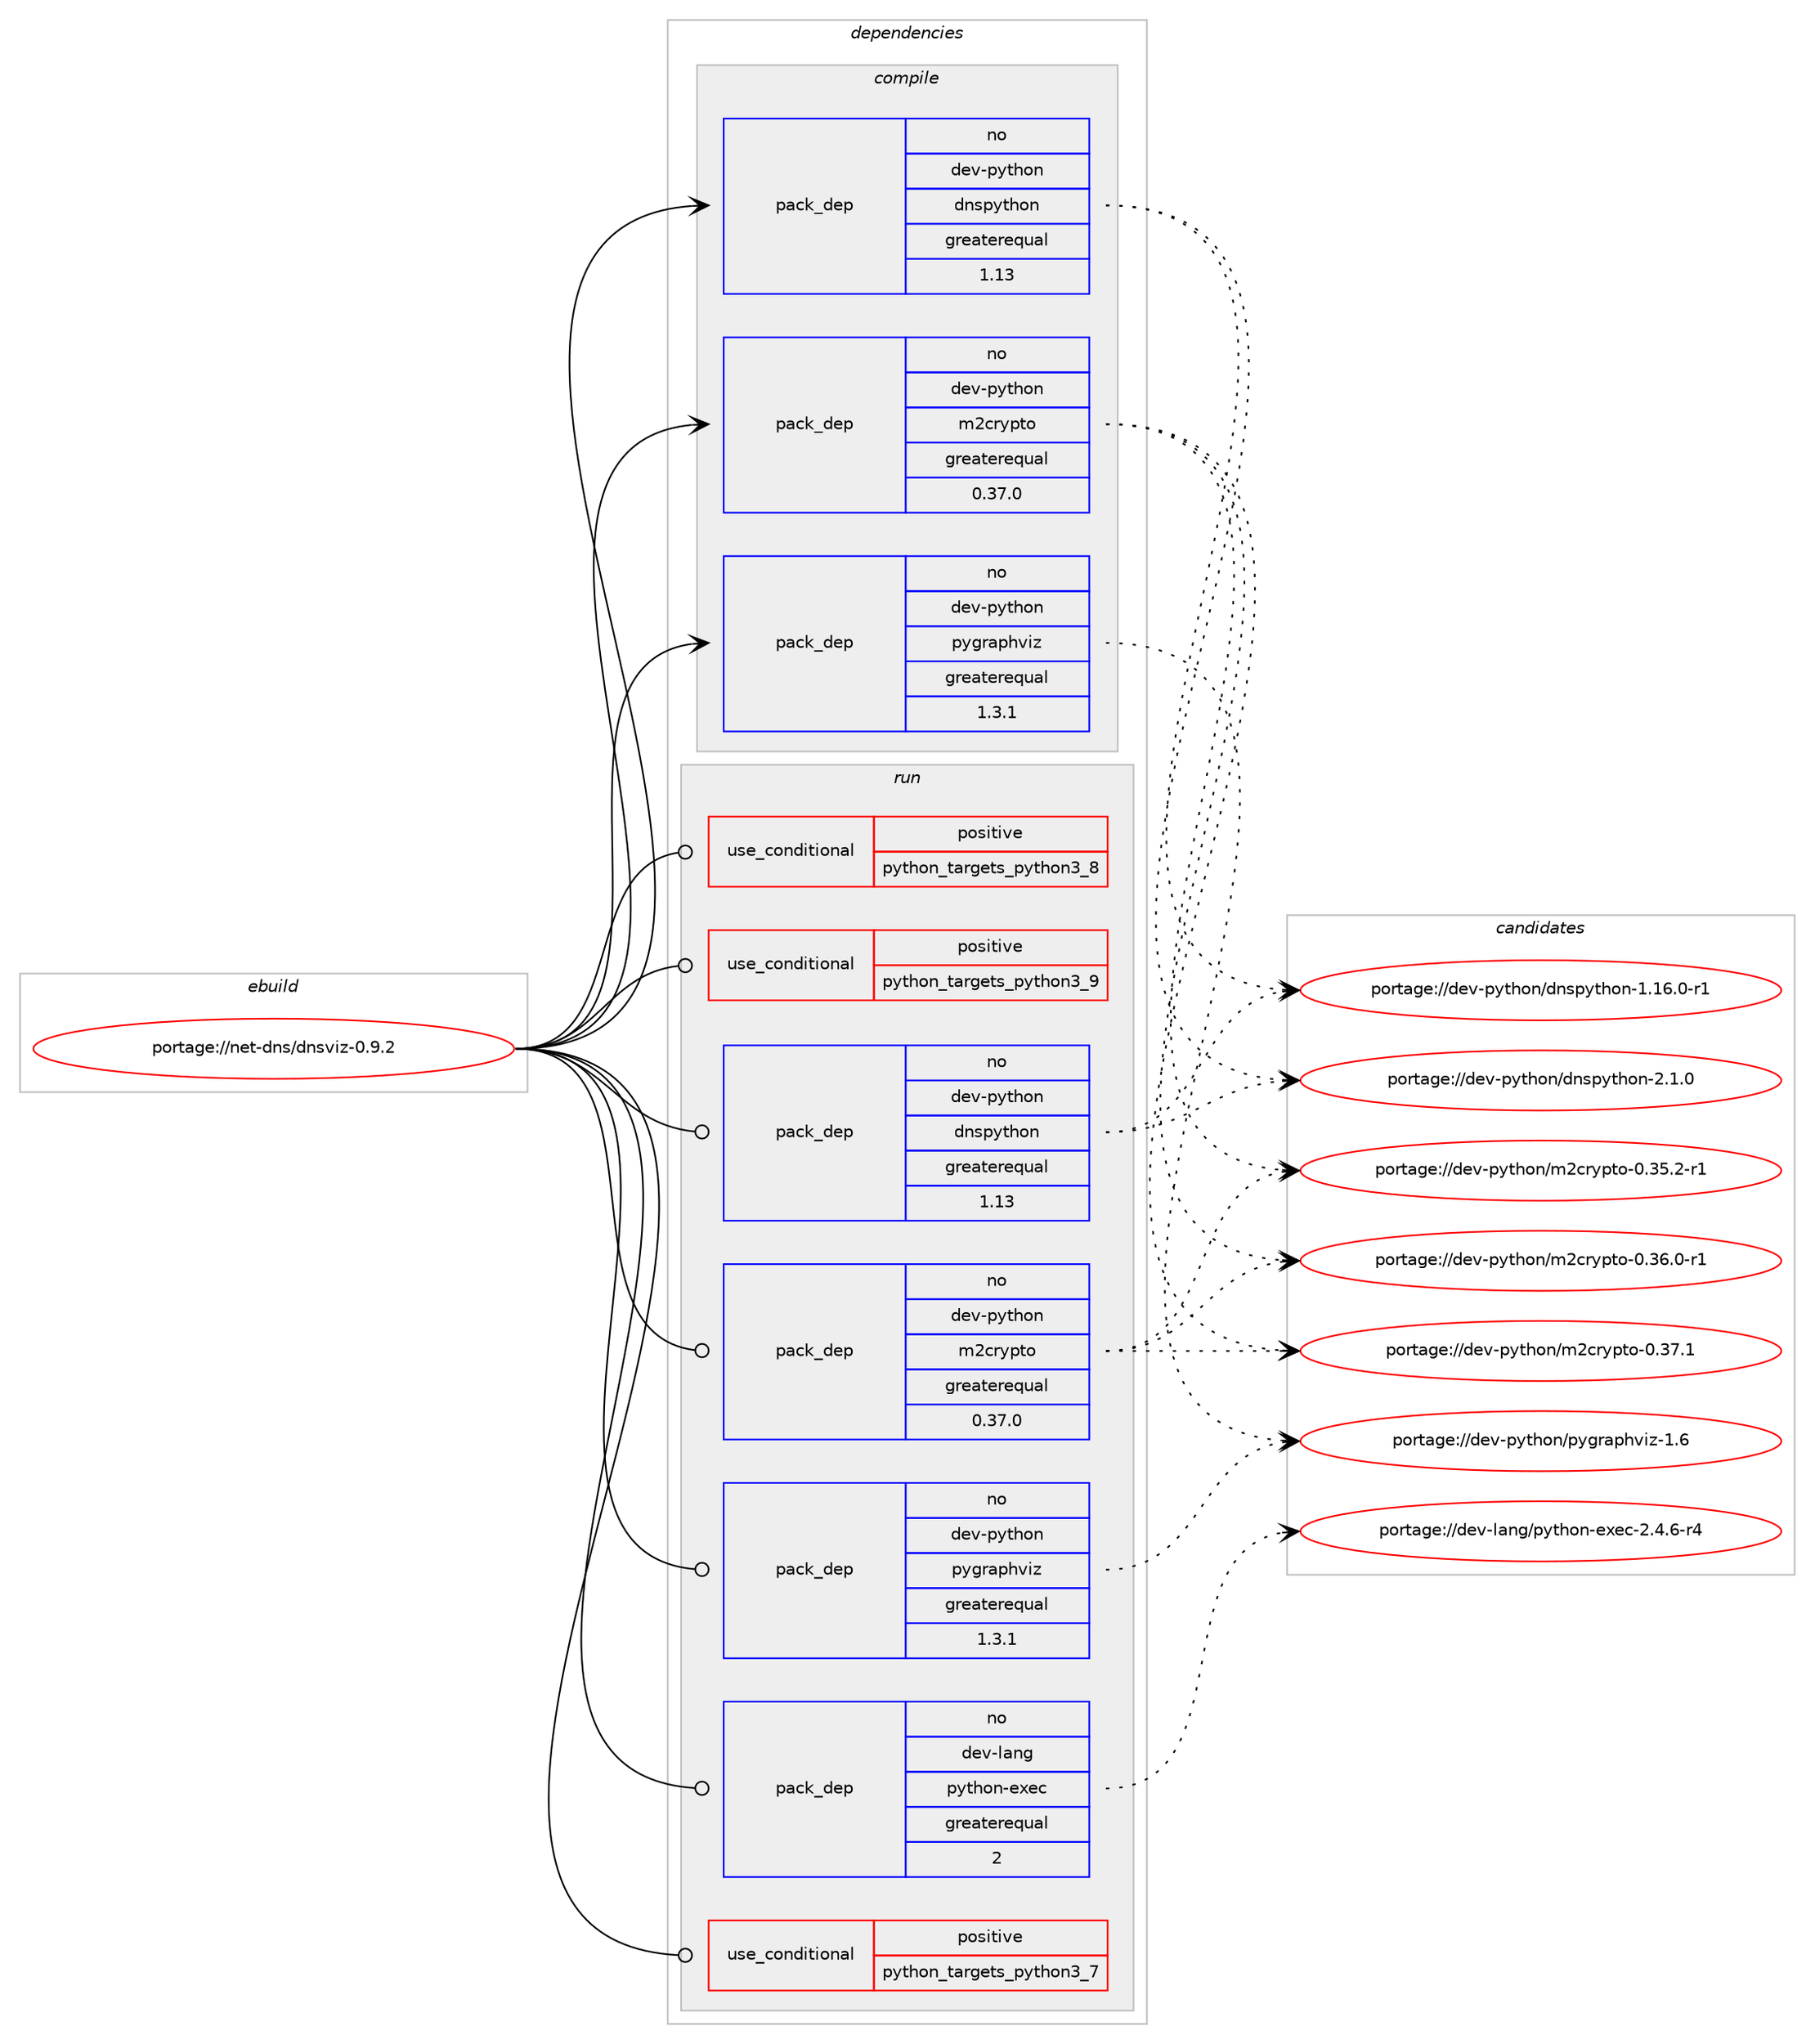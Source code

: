 digraph prolog {

# *************
# Graph options
# *************

newrank=true;
concentrate=true;
compound=true;
graph [rankdir=LR,fontname=Helvetica,fontsize=10,ranksep=1.5];#, ranksep=2.5, nodesep=0.2];
edge  [arrowhead=vee];
node  [fontname=Helvetica,fontsize=10];

# **********
# The ebuild
# **********

subgraph cluster_leftcol {
color=gray;
rank=same;
label=<<i>ebuild</i>>;
id [label="portage://net-dns/dnsviz-0.9.2", color=red, width=4, href="../net-dns/dnsviz-0.9.2.svg"];
}

# ****************
# The dependencies
# ****************

subgraph cluster_midcol {
color=gray;
label=<<i>dependencies</i>>;
subgraph cluster_compile {
fillcolor="#eeeeee";
style=filled;
label=<<i>compile</i>>;
subgraph pack39 {
dependency60 [label=<<TABLE BORDER="0" CELLBORDER="1" CELLSPACING="0" CELLPADDING="4" WIDTH="220"><TR><TD ROWSPAN="6" CELLPADDING="30">pack_dep</TD></TR><TR><TD WIDTH="110">no</TD></TR><TR><TD>dev-python</TD></TR><TR><TD>dnspython</TD></TR><TR><TD>greaterequal</TD></TR><TR><TD>1.13</TD></TR></TABLE>>, shape=none, color=blue];
}
id:e -> dependency60:w [weight=20,style="solid",arrowhead="vee"];
subgraph pack40 {
dependency61 [label=<<TABLE BORDER="0" CELLBORDER="1" CELLSPACING="0" CELLPADDING="4" WIDTH="220"><TR><TD ROWSPAN="6" CELLPADDING="30">pack_dep</TD></TR><TR><TD WIDTH="110">no</TD></TR><TR><TD>dev-python</TD></TR><TR><TD>m2crypto</TD></TR><TR><TD>greaterequal</TD></TR><TR><TD>0.37.0</TD></TR></TABLE>>, shape=none, color=blue];
}
id:e -> dependency61:w [weight=20,style="solid",arrowhead="vee"];
subgraph pack41 {
dependency62 [label=<<TABLE BORDER="0" CELLBORDER="1" CELLSPACING="0" CELLPADDING="4" WIDTH="220"><TR><TD ROWSPAN="6" CELLPADDING="30">pack_dep</TD></TR><TR><TD WIDTH="110">no</TD></TR><TR><TD>dev-python</TD></TR><TR><TD>pygraphviz</TD></TR><TR><TD>greaterequal</TD></TR><TR><TD>1.3.1</TD></TR></TABLE>>, shape=none, color=blue];
}
id:e -> dependency62:w [weight=20,style="solid",arrowhead="vee"];
}
subgraph cluster_compileandrun {
fillcolor="#eeeeee";
style=filled;
label=<<i>compile and run</i>>;
}
subgraph cluster_run {
fillcolor="#eeeeee";
style=filled;
label=<<i>run</i>>;
subgraph cond19 {
dependency63 [label=<<TABLE BORDER="0" CELLBORDER="1" CELLSPACING="0" CELLPADDING="4"><TR><TD ROWSPAN="3" CELLPADDING="10">use_conditional</TD></TR><TR><TD>positive</TD></TR><TR><TD>python_targets_python3_7</TD></TR></TABLE>>, shape=none, color=red];
# *** BEGIN UNKNOWN DEPENDENCY TYPE (TODO) ***
# dependency63 -> package_dependency(portage://net-dns/dnsviz-0.9.2,run,no,dev-lang,python,none,[,,],[slot(3.7)],[])
# *** END UNKNOWN DEPENDENCY TYPE (TODO) ***

}
id:e -> dependency63:w [weight=20,style="solid",arrowhead="odot"];
subgraph cond20 {
dependency64 [label=<<TABLE BORDER="0" CELLBORDER="1" CELLSPACING="0" CELLPADDING="4"><TR><TD ROWSPAN="3" CELLPADDING="10">use_conditional</TD></TR><TR><TD>positive</TD></TR><TR><TD>python_targets_python3_8</TD></TR></TABLE>>, shape=none, color=red];
# *** BEGIN UNKNOWN DEPENDENCY TYPE (TODO) ***
# dependency64 -> package_dependency(portage://net-dns/dnsviz-0.9.2,run,no,dev-lang,python,none,[,,],[slot(3.8)],[])
# *** END UNKNOWN DEPENDENCY TYPE (TODO) ***

}
id:e -> dependency64:w [weight=20,style="solid",arrowhead="odot"];
subgraph cond21 {
dependency65 [label=<<TABLE BORDER="0" CELLBORDER="1" CELLSPACING="0" CELLPADDING="4"><TR><TD ROWSPAN="3" CELLPADDING="10">use_conditional</TD></TR><TR><TD>positive</TD></TR><TR><TD>python_targets_python3_9</TD></TR></TABLE>>, shape=none, color=red];
# *** BEGIN UNKNOWN DEPENDENCY TYPE (TODO) ***
# dependency65 -> package_dependency(portage://net-dns/dnsviz-0.9.2,run,no,dev-lang,python,none,[,,],[slot(3.9)],[])
# *** END UNKNOWN DEPENDENCY TYPE (TODO) ***

}
id:e -> dependency65:w [weight=20,style="solid",arrowhead="odot"];
subgraph pack42 {
dependency66 [label=<<TABLE BORDER="0" CELLBORDER="1" CELLSPACING="0" CELLPADDING="4" WIDTH="220"><TR><TD ROWSPAN="6" CELLPADDING="30">pack_dep</TD></TR><TR><TD WIDTH="110">no</TD></TR><TR><TD>dev-lang</TD></TR><TR><TD>python-exec</TD></TR><TR><TD>greaterequal</TD></TR><TR><TD>2</TD></TR></TABLE>>, shape=none, color=blue];
}
id:e -> dependency66:w [weight=20,style="solid",arrowhead="odot"];
subgraph pack43 {
dependency67 [label=<<TABLE BORDER="0" CELLBORDER="1" CELLSPACING="0" CELLPADDING="4" WIDTH="220"><TR><TD ROWSPAN="6" CELLPADDING="30">pack_dep</TD></TR><TR><TD WIDTH="110">no</TD></TR><TR><TD>dev-python</TD></TR><TR><TD>dnspython</TD></TR><TR><TD>greaterequal</TD></TR><TR><TD>1.13</TD></TR></TABLE>>, shape=none, color=blue];
}
id:e -> dependency67:w [weight=20,style="solid",arrowhead="odot"];
subgraph pack44 {
dependency68 [label=<<TABLE BORDER="0" CELLBORDER="1" CELLSPACING="0" CELLPADDING="4" WIDTH="220"><TR><TD ROWSPAN="6" CELLPADDING="30">pack_dep</TD></TR><TR><TD WIDTH="110">no</TD></TR><TR><TD>dev-python</TD></TR><TR><TD>m2crypto</TD></TR><TR><TD>greaterequal</TD></TR><TR><TD>0.37.0</TD></TR></TABLE>>, shape=none, color=blue];
}
id:e -> dependency68:w [weight=20,style="solid",arrowhead="odot"];
subgraph pack45 {
dependency69 [label=<<TABLE BORDER="0" CELLBORDER="1" CELLSPACING="0" CELLPADDING="4" WIDTH="220"><TR><TD ROWSPAN="6" CELLPADDING="30">pack_dep</TD></TR><TR><TD WIDTH="110">no</TD></TR><TR><TD>dev-python</TD></TR><TR><TD>pygraphviz</TD></TR><TR><TD>greaterequal</TD></TR><TR><TD>1.3.1</TD></TR></TABLE>>, shape=none, color=blue];
}
id:e -> dependency69:w [weight=20,style="solid",arrowhead="odot"];
}
}

# **************
# The candidates
# **************

subgraph cluster_choices {
rank=same;
color=gray;
label=<<i>candidates</i>>;

subgraph choice39 {
color=black;
nodesep=1;
choice1001011184511212111610411111047100110115112121116104111110454946495446484511449 [label="portage://dev-python/dnspython-1.16.0-r1", color=red, width=4,href="../dev-python/dnspython-1.16.0-r1.svg"];
choice1001011184511212111610411111047100110115112121116104111110455046494648 [label="portage://dev-python/dnspython-2.1.0", color=red, width=4,href="../dev-python/dnspython-2.1.0.svg"];
dependency60:e -> choice1001011184511212111610411111047100110115112121116104111110454946495446484511449:w [style=dotted,weight="100"];
dependency60:e -> choice1001011184511212111610411111047100110115112121116104111110455046494648:w [style=dotted,weight="100"];
}
subgraph choice40 {
color=black;
nodesep=1;
choice10010111845112121116104111110471095099114121112116111454846515346504511449 [label="portage://dev-python/m2crypto-0.35.2-r1", color=red, width=4,href="../dev-python/m2crypto-0.35.2-r1.svg"];
choice10010111845112121116104111110471095099114121112116111454846515446484511449 [label="portage://dev-python/m2crypto-0.36.0-r1", color=red, width=4,href="../dev-python/m2crypto-0.36.0-r1.svg"];
choice1001011184511212111610411111047109509911412111211611145484651554649 [label="portage://dev-python/m2crypto-0.37.1", color=red, width=4,href="../dev-python/m2crypto-0.37.1.svg"];
dependency61:e -> choice10010111845112121116104111110471095099114121112116111454846515346504511449:w [style=dotted,weight="100"];
dependency61:e -> choice10010111845112121116104111110471095099114121112116111454846515446484511449:w [style=dotted,weight="100"];
dependency61:e -> choice1001011184511212111610411111047109509911412111211611145484651554649:w [style=dotted,weight="100"];
}
subgraph choice41 {
color=black;
nodesep=1;
choice10010111845112121116104111110471121211031149711210411810512245494654 [label="portage://dev-python/pygraphviz-1.6", color=red, width=4,href="../dev-python/pygraphviz-1.6.svg"];
dependency62:e -> choice10010111845112121116104111110471121211031149711210411810512245494654:w [style=dotted,weight="100"];
}
subgraph choice42 {
color=black;
nodesep=1;
choice10010111845108971101034711212111610411111045101120101994550465246544511452 [label="portage://dev-lang/python-exec-2.4.6-r4", color=red, width=4,href="../dev-lang/python-exec-2.4.6-r4.svg"];
dependency66:e -> choice10010111845108971101034711212111610411111045101120101994550465246544511452:w [style=dotted,weight="100"];
}
subgraph choice43 {
color=black;
nodesep=1;
choice1001011184511212111610411111047100110115112121116104111110454946495446484511449 [label="portage://dev-python/dnspython-1.16.0-r1", color=red, width=4,href="../dev-python/dnspython-1.16.0-r1.svg"];
choice1001011184511212111610411111047100110115112121116104111110455046494648 [label="portage://dev-python/dnspython-2.1.0", color=red, width=4,href="../dev-python/dnspython-2.1.0.svg"];
dependency67:e -> choice1001011184511212111610411111047100110115112121116104111110454946495446484511449:w [style=dotted,weight="100"];
dependency67:e -> choice1001011184511212111610411111047100110115112121116104111110455046494648:w [style=dotted,weight="100"];
}
subgraph choice44 {
color=black;
nodesep=1;
choice10010111845112121116104111110471095099114121112116111454846515346504511449 [label="portage://dev-python/m2crypto-0.35.2-r1", color=red, width=4,href="../dev-python/m2crypto-0.35.2-r1.svg"];
choice10010111845112121116104111110471095099114121112116111454846515446484511449 [label="portage://dev-python/m2crypto-0.36.0-r1", color=red, width=4,href="../dev-python/m2crypto-0.36.0-r1.svg"];
choice1001011184511212111610411111047109509911412111211611145484651554649 [label="portage://dev-python/m2crypto-0.37.1", color=red, width=4,href="../dev-python/m2crypto-0.37.1.svg"];
dependency68:e -> choice10010111845112121116104111110471095099114121112116111454846515346504511449:w [style=dotted,weight="100"];
dependency68:e -> choice10010111845112121116104111110471095099114121112116111454846515446484511449:w [style=dotted,weight="100"];
dependency68:e -> choice1001011184511212111610411111047109509911412111211611145484651554649:w [style=dotted,weight="100"];
}
subgraph choice45 {
color=black;
nodesep=1;
choice10010111845112121116104111110471121211031149711210411810512245494654 [label="portage://dev-python/pygraphviz-1.6", color=red, width=4,href="../dev-python/pygraphviz-1.6.svg"];
dependency69:e -> choice10010111845112121116104111110471121211031149711210411810512245494654:w [style=dotted,weight="100"];
}
}

}
